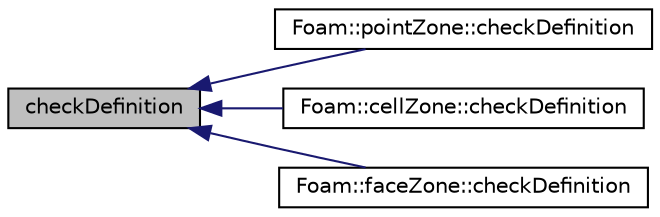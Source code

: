 digraph "checkDefinition"
{
  bgcolor="transparent";
  edge [fontname="Helvetica",fontsize="10",labelfontname="Helvetica",labelfontsize="10"];
  node [fontname="Helvetica",fontsize="10",shape=record];
  rankdir="LR";
  Node1 [label="checkDefinition",height=0.2,width=0.4,color="black", fillcolor="grey75", style="filled", fontcolor="black"];
  Node1 -> Node2 [dir="back",color="midnightblue",fontsize="10",style="solid",fontname="Helvetica"];
  Node2 [label="Foam::pointZone::checkDefinition",height=0.2,width=0.4,color="black",URL="$a01893.html#a06e73ef87e1b48be76ee1da1ab2e9a38",tooltip="Check zone definition. Return true if in error. "];
  Node1 -> Node3 [dir="back",color="midnightblue",fontsize="10",style="solid",fontname="Helvetica"];
  Node3 [label="Foam::cellZone::checkDefinition",height=0.2,width=0.4,color="black",URL="$a00242.html#a06e73ef87e1b48be76ee1da1ab2e9a38",tooltip="Check zone definition. Return true if in error. "];
  Node1 -> Node4 [dir="back",color="midnightblue",fontsize="10",style="solid",fontname="Helvetica"];
  Node4 [label="Foam::faceZone::checkDefinition",height=0.2,width=0.4,color="black",URL="$a00735.html#a06e73ef87e1b48be76ee1da1ab2e9a38",tooltip="Check zone definition. Return true if in error. "];
}
